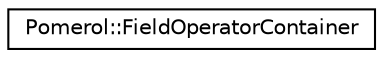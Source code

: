 digraph "Graphical Class Hierarchy"
{
  edge [fontname="Helvetica",fontsize="10",labelfontname="Helvetica",labelfontsize="10"];
  node [fontname="Helvetica",fontsize="10",shape=record];
  rankdir="LR";
  Node0 [label="Pomerol::FieldOperatorContainer",height=0.2,width=0.4,color="black", fillcolor="white", style="filled",URL="$class_pomerol_1_1_field_operator_container.html",tooltip="Container for instances of CreationOperator and AnnihilationOperator. "];
}
